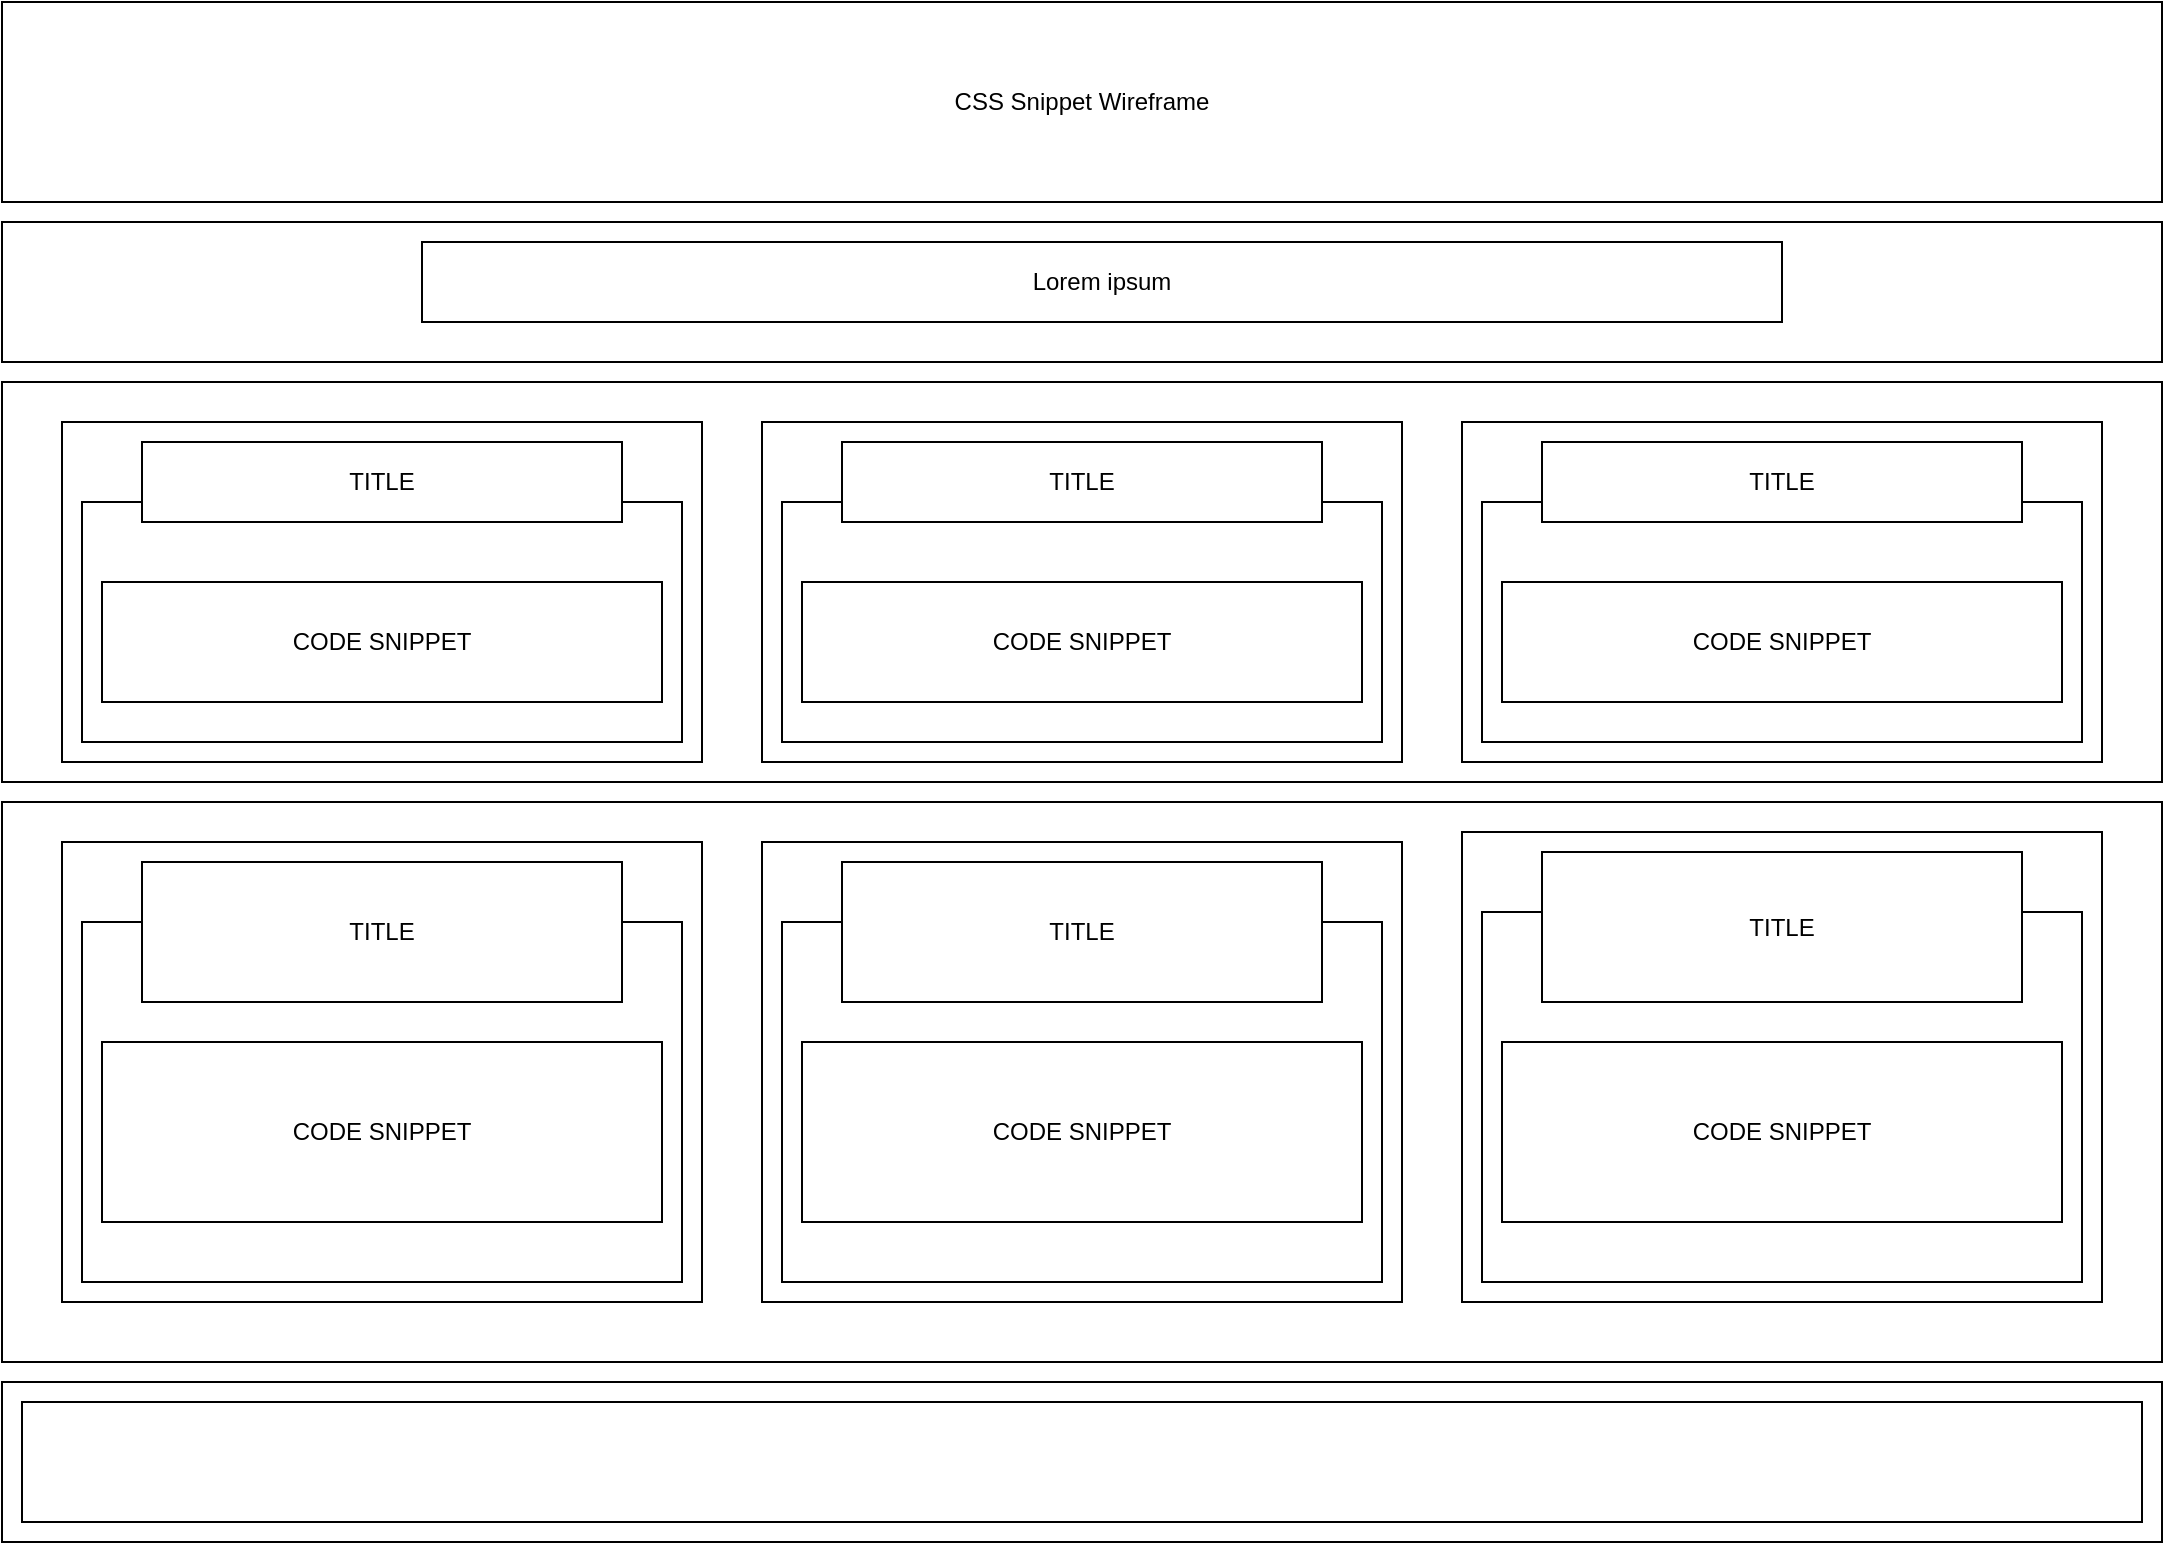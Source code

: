 <mxfile>
    <diagram id="2oJ3VPSN8d8jROcEB8xx" name="Page-1">
        <mxGraphModel dx="1118" dy="790" grid="1" gridSize="10" guides="1" tooltips="1" connect="1" arrows="1" fold="1" page="1" pageScale="1" pageWidth="1100" pageHeight="850" math="0" shadow="0">
            <root>
                <mxCell id="0"/>
                <mxCell id="1" parent="0"/>
                <mxCell id="38" value="CSS Snippet Wireframe" style="rounded=0;whiteSpace=wrap;html=1;sketch=0;" parent="1" vertex="1">
                    <mxGeometry x="10" y="10" width="1080" height="100" as="geometry"/>
                </mxCell>
                <mxCell id="39" value="" style="rounded=0;whiteSpace=wrap;html=1;sketch=0;" parent="1" vertex="1">
                    <mxGeometry x="10" y="120" width="1080" height="70" as="geometry"/>
                </mxCell>
                <mxCell id="40" value="Lorem ipsum" style="rounded=0;whiteSpace=wrap;html=1;sketch=0;" parent="1" vertex="1">
                    <mxGeometry x="220" y="130" width="680" height="40" as="geometry"/>
                </mxCell>
                <mxCell id="41" value="" style="rounded=0;whiteSpace=wrap;html=1;sketch=0;" parent="1" vertex="1">
                    <mxGeometry x="10" y="200" width="1080" height="200" as="geometry"/>
                </mxCell>
                <mxCell id="42" value="" style="rounded=0;whiteSpace=wrap;html=1;sketch=0;" parent="1" vertex="1">
                    <mxGeometry x="40" y="220" width="320" height="170" as="geometry"/>
                </mxCell>
                <mxCell id="43" value="" style="rounded=0;whiteSpace=wrap;html=1;sketch=0;" parent="1" vertex="1">
                    <mxGeometry x="390" y="220" width="320" height="170" as="geometry"/>
                </mxCell>
                <mxCell id="44" value="" style="rounded=0;whiteSpace=wrap;html=1;sketch=0;" parent="1" vertex="1">
                    <mxGeometry x="740" y="220" width="320" height="170" as="geometry"/>
                </mxCell>
                <mxCell id="49" value="" style="rounded=0;whiteSpace=wrap;html=1;sketch=0;" parent="1" vertex="1">
                    <mxGeometry x="400" y="260" width="300" height="120" as="geometry"/>
                </mxCell>
                <mxCell id="50" value="" style="rounded=0;whiteSpace=wrap;html=1;sketch=0;" parent="1" vertex="1">
                    <mxGeometry x="750" y="260" width="300" height="120" as="geometry"/>
                </mxCell>
                <mxCell id="48" value="" style="rounded=0;whiteSpace=wrap;html=1;sketch=0;" parent="1" vertex="1">
                    <mxGeometry x="50" y="260" width="300" height="120" as="geometry"/>
                </mxCell>
                <mxCell id="45" value="TITLE" style="rounded=0;whiteSpace=wrap;html=1;sketch=0;" parent="1" vertex="1">
                    <mxGeometry x="80" y="230" width="240" height="40" as="geometry"/>
                </mxCell>
                <mxCell id="46" value="&lt;span&gt;TITLE&lt;/span&gt;" style="rounded=0;whiteSpace=wrap;html=1;sketch=0;" parent="1" vertex="1">
                    <mxGeometry x="430" y="230" width="240" height="40" as="geometry"/>
                </mxCell>
                <mxCell id="47" value="&lt;span&gt;TITLE&lt;/span&gt;" style="rounded=0;whiteSpace=wrap;html=1;sketch=0;" parent="1" vertex="1">
                    <mxGeometry x="780" y="230" width="240" height="40" as="geometry"/>
                </mxCell>
                <mxCell id="51" value="" style="rounded=0;whiteSpace=wrap;html=1;" parent="1" vertex="1">
                    <mxGeometry x="10" y="410" width="1080" height="280" as="geometry"/>
                </mxCell>
                <mxCell id="52" value="" style="rounded=0;whiteSpace=wrap;html=1;sketch=0;" parent="1" vertex="1">
                    <mxGeometry x="40" y="430" width="320" height="230" as="geometry"/>
                </mxCell>
                <mxCell id="53" value="" style="rounded=0;whiteSpace=wrap;html=1;sketch=0;" parent="1" vertex="1">
                    <mxGeometry x="50" y="470" width="300" height="180" as="geometry"/>
                </mxCell>
                <mxCell id="54" value="&lt;span&gt;TITLE&lt;/span&gt;" style="rounded=0;whiteSpace=wrap;html=1;sketch=0;" parent="1" vertex="1">
                    <mxGeometry x="80" y="440" width="240" height="70" as="geometry"/>
                </mxCell>
                <mxCell id="55" value="" style="rounded=0;whiteSpace=wrap;html=1;sketch=0;" parent="1" vertex="1">
                    <mxGeometry x="390" y="430" width="320" height="230" as="geometry"/>
                </mxCell>
                <mxCell id="56" value="" style="rounded=0;whiteSpace=wrap;html=1;sketch=0;" parent="1" vertex="1">
                    <mxGeometry x="400" y="470" width="300" height="180" as="geometry"/>
                </mxCell>
                <mxCell id="57" value="&lt;span&gt;TITLE&lt;/span&gt;" style="rounded=0;whiteSpace=wrap;html=1;sketch=0;" parent="1" vertex="1">
                    <mxGeometry x="430" y="440" width="240" height="70" as="geometry"/>
                </mxCell>
                <mxCell id="58" value="" style="rounded=0;whiteSpace=wrap;html=1;sketch=0;" parent="1" vertex="1">
                    <mxGeometry x="740" y="425" width="320" height="235" as="geometry"/>
                </mxCell>
                <mxCell id="59" value="" style="rounded=0;whiteSpace=wrap;html=1;sketch=0;" parent="1" vertex="1">
                    <mxGeometry x="750" y="465" width="300" height="185" as="geometry"/>
                </mxCell>
                <mxCell id="60" value="&lt;span&gt;TITLE&lt;/span&gt;" style="rounded=0;whiteSpace=wrap;html=1;sketch=0;" parent="1" vertex="1">
                    <mxGeometry x="780" y="435" width="240" height="75" as="geometry"/>
                </mxCell>
                <mxCell id="61" value="" style="rounded=0;whiteSpace=wrap;html=1;" vertex="1" parent="1">
                    <mxGeometry x="10" y="700" width="1080" height="80" as="geometry"/>
                </mxCell>
                <mxCell id="62" value="" style="rounded=0;whiteSpace=wrap;html=1;fontStyle=1" vertex="1" parent="1">
                    <mxGeometry x="20" y="710" width="1060" height="60" as="geometry"/>
                </mxCell>
                <mxCell id="63" value="CODE SNIPPET" style="rounded=0;whiteSpace=wrap;html=1;" vertex="1" parent="1">
                    <mxGeometry x="60" y="300" width="280" height="60" as="geometry"/>
                </mxCell>
                <mxCell id="64" value="&lt;span&gt;CODE SNIPPET&lt;/span&gt;" style="rounded=0;whiteSpace=wrap;html=1;" vertex="1" parent="1">
                    <mxGeometry x="410" y="300" width="280" height="60" as="geometry"/>
                </mxCell>
                <mxCell id="65" value="&lt;span&gt;CODE SNIPPET&lt;/span&gt;" style="rounded=0;whiteSpace=wrap;html=1;" vertex="1" parent="1">
                    <mxGeometry x="760" y="300" width="280" height="60" as="geometry"/>
                </mxCell>
                <mxCell id="66" value="CODE SNIPPET" style="rounded=0;whiteSpace=wrap;html=1;" vertex="1" parent="1">
                    <mxGeometry x="60" y="530" width="280" height="90" as="geometry"/>
                </mxCell>
                <mxCell id="67" value="CODE SNIPPET" style="rounded=0;whiteSpace=wrap;html=1;" vertex="1" parent="1">
                    <mxGeometry x="410" y="530" width="280" height="90" as="geometry"/>
                </mxCell>
                <mxCell id="68" value="CODE SNIPPET" style="rounded=0;whiteSpace=wrap;html=1;" vertex="1" parent="1">
                    <mxGeometry x="760" y="530" width="280" height="90" as="geometry"/>
                </mxCell>
            </root>
        </mxGraphModel>
    </diagram>
</mxfile>